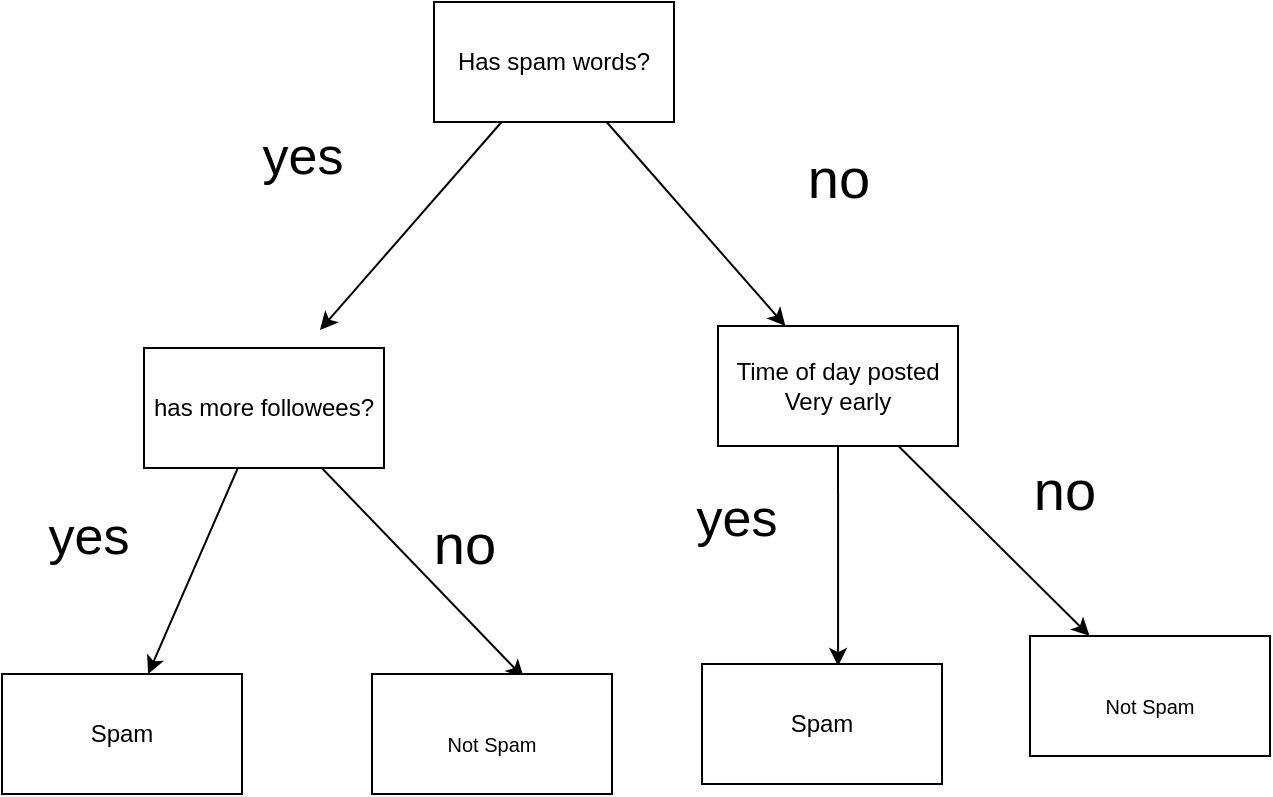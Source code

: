 <mxfile version="16.6.5" type="device"><diagram id="xTK5rWAUXRnlfnSl9Vn-" name="Page-1"><mxGraphModel dx="759" dy="1134" grid="0" gridSize="10" guides="1" tooltips="1" connect="1" arrows="1" fold="1" page="1" pageScale="1" pageWidth="850" pageHeight="1100" math="0" shadow="0"><root><mxCell id="0"/><mxCell id="1" parent="0"/><mxCell id="Q73bMvTP6WgnJ70inMyj-2" style="rounded=0;orthogonalLoop=1;jettySize=auto;html=1;" edge="1" parent="1" source="Q73bMvTP6WgnJ70inMyj-1"><mxGeometry relative="1" as="geometry"><mxPoint x="205" y="362" as="targetPoint"/></mxGeometry></mxCell><mxCell id="Q73bMvTP6WgnJ70inMyj-9" style="edgeStyle=none;rounded=0;orthogonalLoop=1;jettySize=auto;html=1;fontSize=26;" edge="1" parent="1" source="Q73bMvTP6WgnJ70inMyj-1" target="Q73bMvTP6WgnJ70inMyj-6"><mxGeometry relative="1" as="geometry"/></mxCell><mxCell id="Q73bMvTP6WgnJ70inMyj-1" value="Has spam words?" style="whiteSpace=wrap;html=1;" vertex="1" parent="1"><mxGeometry x="262" y="198" width="120" height="60" as="geometry"/></mxCell><mxCell id="Q73bMvTP6WgnJ70inMyj-13" style="edgeStyle=none;rounded=0;orthogonalLoop=1;jettySize=auto;html=1;fontSize=26;" edge="1" parent="1" source="Q73bMvTP6WgnJ70inMyj-5" target="Q73bMvTP6WgnJ70inMyj-10"><mxGeometry relative="1" as="geometry"/></mxCell><mxCell id="Q73bMvTP6WgnJ70inMyj-17" style="edgeStyle=none;rounded=0;orthogonalLoop=1;jettySize=auto;html=1;entryX=0.367;entryY=0.967;entryDx=0;entryDy=0;entryPerimeter=0;fontSize=25;" edge="1" parent="1" source="Q73bMvTP6WgnJ70inMyj-5" target="Q73bMvTP6WgnJ70inMyj-12"><mxGeometry relative="1" as="geometry"/></mxCell><mxCell id="Q73bMvTP6WgnJ70inMyj-5" value="has more followees?" style="whiteSpace=wrap;html=1;" vertex="1" parent="1"><mxGeometry x="117" y="371" width="120" height="60" as="geometry"/></mxCell><mxCell id="Q73bMvTP6WgnJ70inMyj-20" style="edgeStyle=none;rounded=0;orthogonalLoop=1;jettySize=auto;html=1;entryX=0.567;entryY=0.017;entryDx=0;entryDy=0;entryPerimeter=0;fontSize=25;" edge="1" parent="1" source="Q73bMvTP6WgnJ70inMyj-6" target="Q73bMvTP6WgnJ70inMyj-18"><mxGeometry relative="1" as="geometry"/></mxCell><mxCell id="Q73bMvTP6WgnJ70inMyj-21" style="edgeStyle=none;rounded=0;orthogonalLoop=1;jettySize=auto;html=1;fontSize=25;" edge="1" parent="1" source="Q73bMvTP6WgnJ70inMyj-6" target="Q73bMvTP6WgnJ70inMyj-19"><mxGeometry relative="1" as="geometry"/></mxCell><mxCell id="Q73bMvTP6WgnJ70inMyj-6" value="Time of day posted Very early" style="whiteSpace=wrap;html=1;" vertex="1" parent="1"><mxGeometry x="404" y="360" width="120" height="60" as="geometry"/></mxCell><mxCell id="Q73bMvTP6WgnJ70inMyj-7" value="&lt;font style=&quot;font-size: 26px&quot;&gt;yes&lt;/font&gt;" style="text;html=1;align=center;verticalAlign=middle;resizable=0;points=[];autosize=1;strokeColor=none;fillColor=none;" vertex="1" parent="1"><mxGeometry x="171" y="263" width="50" height="23" as="geometry"/></mxCell><mxCell id="Q73bMvTP6WgnJ70inMyj-8" value="&lt;font style=&quot;font-size: 28px&quot;&gt;no&lt;/font&gt;" style="text;html=1;align=center;verticalAlign=middle;resizable=0;points=[];autosize=1;strokeColor=none;fillColor=none;" vertex="1" parent="1"><mxGeometry x="443.5" y="274" width="41" height="23" as="geometry"/></mxCell><mxCell id="Q73bMvTP6WgnJ70inMyj-10" value="Spam" style="whiteSpace=wrap;html=1;" vertex="1" parent="1"><mxGeometry x="46" y="534" width="120" height="60" as="geometry"/></mxCell><mxCell id="Q73bMvTP6WgnJ70inMyj-12" value="&lt;font size=&quot;1&quot;&gt;Not Spam&lt;/font&gt;" style="whiteSpace=wrap;html=1;fontSize=26;direction=west;" vertex="1" parent="1"><mxGeometry x="231" y="534" width="120" height="60" as="geometry"/></mxCell><mxCell id="Q73bMvTP6WgnJ70inMyj-14" value="&lt;font style=&quot;font-size: 26px&quot;&gt;yes&lt;/font&gt;" style="text;html=1;align=center;verticalAlign=middle;resizable=0;points=[];autosize=1;strokeColor=none;fillColor=none;" vertex="1" parent="1"><mxGeometry x="64" y="453" width="50" height="23" as="geometry"/></mxCell><mxCell id="Q73bMvTP6WgnJ70inMyj-15" value="&lt;font style=&quot;font-size: 28px&quot;&gt;no&lt;/font&gt;" style="text;html=1;align=center;verticalAlign=middle;resizable=0;points=[];autosize=1;strokeColor=none;fillColor=none;" vertex="1" parent="1"><mxGeometry x="256" y="457" width="41" height="23" as="geometry"/></mxCell><mxCell id="Q73bMvTP6WgnJ70inMyj-18" value="Spam" style="whiteSpace=wrap;html=1;" vertex="1" parent="1"><mxGeometry x="396" y="529" width="120" height="60" as="geometry"/></mxCell><mxCell id="Q73bMvTP6WgnJ70inMyj-19" value="&lt;font size=&quot;1&quot;&gt;Not Spam&lt;/font&gt;" style="whiteSpace=wrap;html=1;fontSize=26;direction=west;" vertex="1" parent="1"><mxGeometry x="560" y="515" width="120" height="60" as="geometry"/></mxCell><mxCell id="Q73bMvTP6WgnJ70inMyj-22" value="&lt;font style=&quot;font-size: 28px&quot;&gt;no&lt;/font&gt;" style="text;html=1;align=center;verticalAlign=middle;resizable=0;points=[];autosize=1;strokeColor=none;fillColor=none;" vertex="1" parent="1"><mxGeometry x="556" y="430" width="41" height="23" as="geometry"/></mxCell><mxCell id="Q73bMvTP6WgnJ70inMyj-23" value="&lt;font style=&quot;font-size: 26px&quot;&gt;yes&lt;/font&gt;" style="text;html=1;align=center;verticalAlign=middle;resizable=0;points=[];autosize=1;strokeColor=none;fillColor=none;" vertex="1" parent="1"><mxGeometry x="388" y="444" width="50" height="23" as="geometry"/></mxCell></root></mxGraphModel></diagram></mxfile>